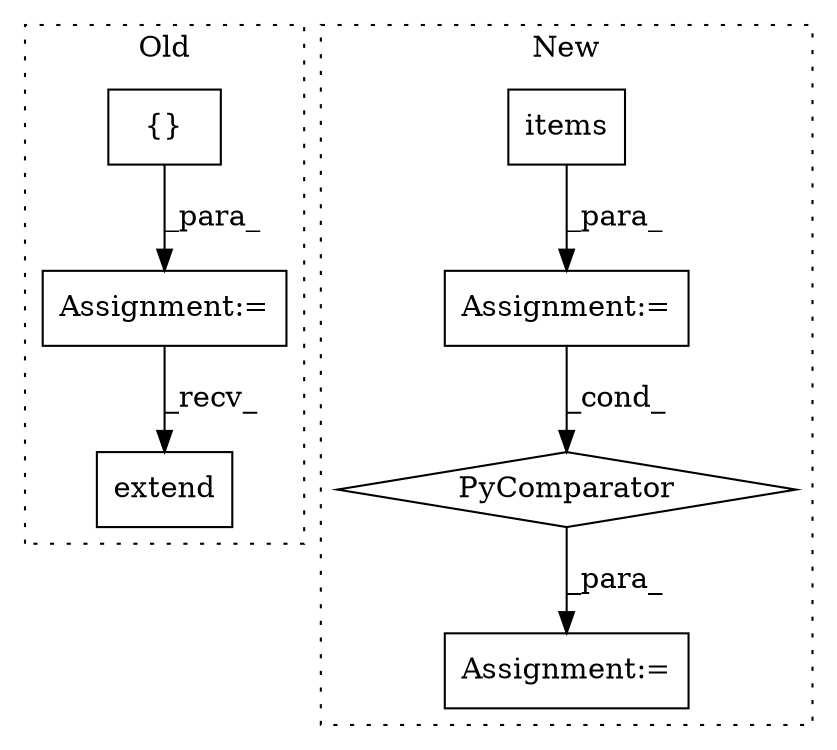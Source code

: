 digraph G {
subgraph cluster0 {
1 [label="extend" a="32" s="9518,9536" l="7,1" shape="box"];
4 [label="Assignment:=" a="7" s="9485" l="1" shape="box"];
5 [label="{}" a="4" s="9495,9505" l="1,1" shape="box"];
label = "Old";
style="dotted";
}
subgraph cluster1 {
2 [label="items" a="32" s="9896" l="7" shape="box"];
3 [label="Assignment:=" a="7" s="9749" l="1" shape="box"];
6 [label="Assignment:=" a="7" s="9879" l="33" shape="box"];
7 [label="PyComparator" a="113" s="9879" l="33" shape="diamond"];
label = "New";
style="dotted";
}
2 -> 6 [label="_para_"];
4 -> 1 [label="_recv_"];
5 -> 4 [label="_para_"];
6 -> 7 [label="_cond_"];
7 -> 3 [label="_para_"];
}